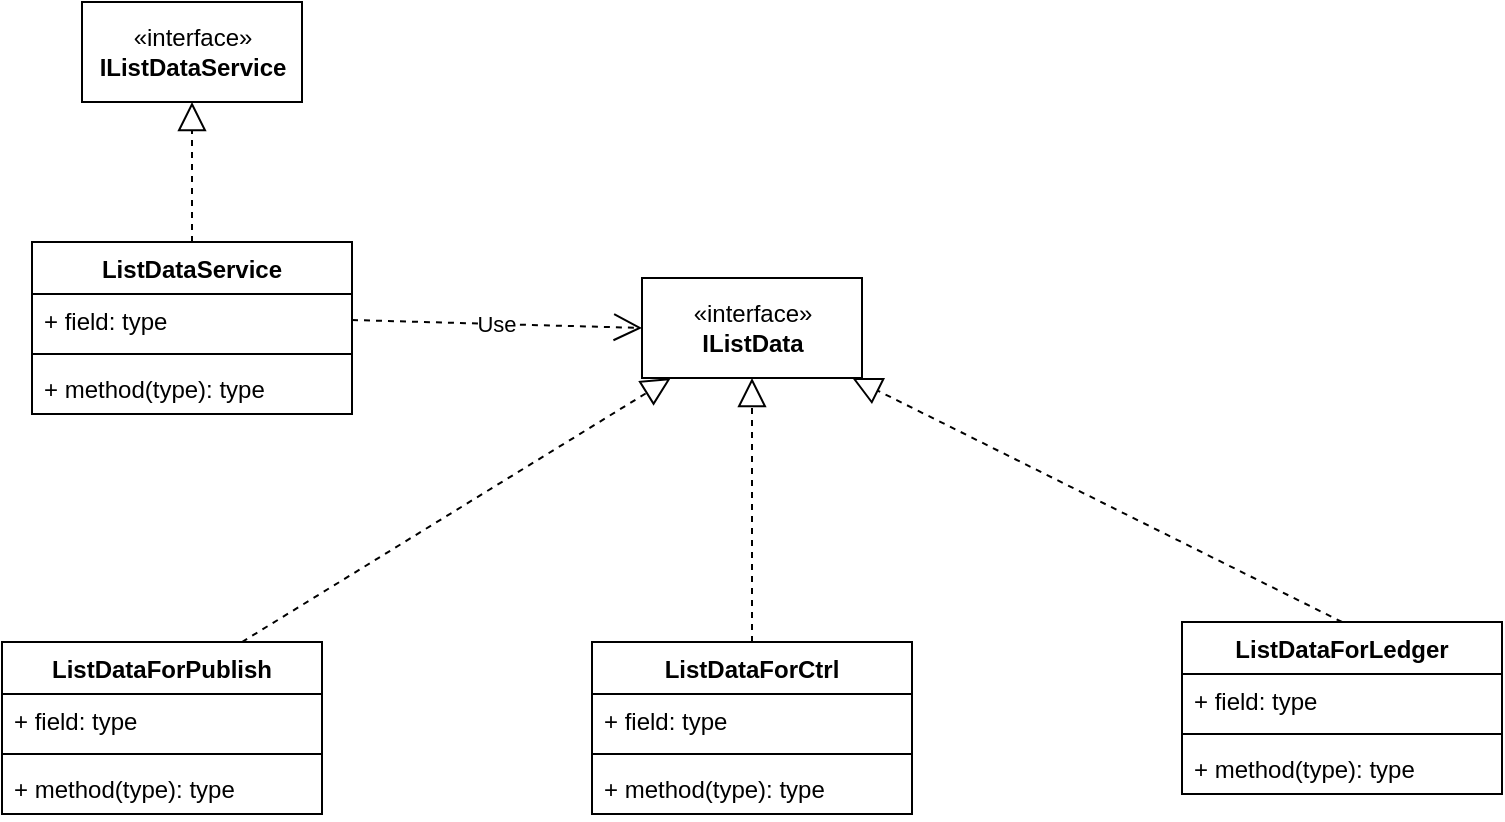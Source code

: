 <mxfile version="20.0.4" type="github">
  <diagram id="C5RBs43oDa-KdzZeNtuy" name="Page-1">
    <mxGraphModel dx="946" dy="1701" grid="1" gridSize="10" guides="1" tooltips="1" connect="1" arrows="1" fold="1" page="1" pageScale="1" pageWidth="827" pageHeight="1169" math="0" shadow="0">
      <root>
        <mxCell id="WIyWlLk6GJQsqaUBKTNV-0" />
        <mxCell id="WIyWlLk6GJQsqaUBKTNV-1" parent="WIyWlLk6GJQsqaUBKTNV-0" />
        <mxCell id="CyMWb05YYGu5Z_640Pot-0" value="«interface»&lt;br&gt;&lt;b&gt;IListData&lt;/b&gt;" style="html=1;" vertex="1" parent="WIyWlLk6GJQsqaUBKTNV-1">
          <mxGeometry x="370" y="18" width="110" height="50" as="geometry" />
        </mxCell>
        <mxCell id="CyMWb05YYGu5Z_640Pot-2" value="ListDataForPublish" style="swimlane;fontStyle=1;align=center;verticalAlign=top;childLayout=stackLayout;horizontal=1;startSize=26;horizontalStack=0;resizeParent=1;resizeParentMax=0;resizeLast=0;collapsible=1;marginBottom=0;rounded=0;glass=0;labelBackgroundColor=none;labelBorderColor=none;" vertex="1" parent="WIyWlLk6GJQsqaUBKTNV-1">
          <mxGeometry x="50" y="200" width="160" height="86" as="geometry" />
        </mxCell>
        <mxCell id="CyMWb05YYGu5Z_640Pot-3" value="+ field: type" style="text;strokeColor=none;fillColor=none;align=left;verticalAlign=top;spacingLeft=4;spacingRight=4;overflow=hidden;rotatable=0;points=[[0,0.5],[1,0.5]];portConstraint=eastwest;rounded=0;glass=0;labelBackgroundColor=none;labelBorderColor=none;" vertex="1" parent="CyMWb05YYGu5Z_640Pot-2">
          <mxGeometry y="26" width="160" height="26" as="geometry" />
        </mxCell>
        <mxCell id="CyMWb05YYGu5Z_640Pot-4" value="" style="line;strokeWidth=1;fillColor=none;align=left;verticalAlign=middle;spacingTop=-1;spacingLeft=3;spacingRight=3;rotatable=0;labelPosition=right;points=[];portConstraint=eastwest;rounded=0;glass=0;labelBackgroundColor=none;labelBorderColor=none;" vertex="1" parent="CyMWb05YYGu5Z_640Pot-2">
          <mxGeometry y="52" width="160" height="8" as="geometry" />
        </mxCell>
        <mxCell id="CyMWb05YYGu5Z_640Pot-5" value="+ method(type): type" style="text;strokeColor=none;fillColor=none;align=left;verticalAlign=top;spacingLeft=4;spacingRight=4;overflow=hidden;rotatable=0;points=[[0,0.5],[1,0.5]];portConstraint=eastwest;rounded=0;glass=0;labelBackgroundColor=none;labelBorderColor=none;" vertex="1" parent="CyMWb05YYGu5Z_640Pot-2">
          <mxGeometry y="60" width="160" height="26" as="geometry" />
        </mxCell>
        <mxCell id="CyMWb05YYGu5Z_640Pot-6" value="ListDataForCtrl" style="swimlane;fontStyle=1;align=center;verticalAlign=top;childLayout=stackLayout;horizontal=1;startSize=26;horizontalStack=0;resizeParent=1;resizeParentMax=0;resizeLast=0;collapsible=1;marginBottom=0;rounded=0;glass=0;labelBackgroundColor=none;labelBorderColor=none;" vertex="1" parent="WIyWlLk6GJQsqaUBKTNV-1">
          <mxGeometry x="345" y="200" width="160" height="86" as="geometry" />
        </mxCell>
        <mxCell id="CyMWb05YYGu5Z_640Pot-7" value="+ field: type" style="text;strokeColor=none;fillColor=none;align=left;verticalAlign=top;spacingLeft=4;spacingRight=4;overflow=hidden;rotatable=0;points=[[0,0.5],[1,0.5]];portConstraint=eastwest;rounded=0;glass=0;labelBackgroundColor=none;labelBorderColor=none;" vertex="1" parent="CyMWb05YYGu5Z_640Pot-6">
          <mxGeometry y="26" width="160" height="26" as="geometry" />
        </mxCell>
        <mxCell id="CyMWb05YYGu5Z_640Pot-8" value="" style="line;strokeWidth=1;fillColor=none;align=left;verticalAlign=middle;spacingTop=-1;spacingLeft=3;spacingRight=3;rotatable=0;labelPosition=right;points=[];portConstraint=eastwest;rounded=0;glass=0;labelBackgroundColor=none;labelBorderColor=none;" vertex="1" parent="CyMWb05YYGu5Z_640Pot-6">
          <mxGeometry y="52" width="160" height="8" as="geometry" />
        </mxCell>
        <mxCell id="CyMWb05YYGu5Z_640Pot-9" value="+ method(type): type" style="text;strokeColor=none;fillColor=none;align=left;verticalAlign=top;spacingLeft=4;spacingRight=4;overflow=hidden;rotatable=0;points=[[0,0.5],[1,0.5]];portConstraint=eastwest;rounded=0;glass=0;labelBackgroundColor=none;labelBorderColor=none;" vertex="1" parent="CyMWb05YYGu5Z_640Pot-6">
          <mxGeometry y="60" width="160" height="26" as="geometry" />
        </mxCell>
        <mxCell id="CyMWb05YYGu5Z_640Pot-10" value="ListDataForLedger" style="swimlane;fontStyle=1;align=center;verticalAlign=top;childLayout=stackLayout;horizontal=1;startSize=26;horizontalStack=0;resizeParent=1;resizeParentMax=0;resizeLast=0;collapsible=1;marginBottom=0;rounded=0;glass=0;labelBackgroundColor=none;labelBorderColor=none;" vertex="1" parent="WIyWlLk6GJQsqaUBKTNV-1">
          <mxGeometry x="640" y="190" width="160" height="86" as="geometry" />
        </mxCell>
        <mxCell id="CyMWb05YYGu5Z_640Pot-11" value="+ field: type" style="text;strokeColor=none;fillColor=none;align=left;verticalAlign=top;spacingLeft=4;spacingRight=4;overflow=hidden;rotatable=0;points=[[0,0.5],[1,0.5]];portConstraint=eastwest;rounded=0;glass=0;labelBackgroundColor=none;labelBorderColor=none;" vertex="1" parent="CyMWb05YYGu5Z_640Pot-10">
          <mxGeometry y="26" width="160" height="26" as="geometry" />
        </mxCell>
        <mxCell id="CyMWb05YYGu5Z_640Pot-12" value="" style="line;strokeWidth=1;fillColor=none;align=left;verticalAlign=middle;spacingTop=-1;spacingLeft=3;spacingRight=3;rotatable=0;labelPosition=right;points=[];portConstraint=eastwest;rounded=0;glass=0;labelBackgroundColor=none;labelBorderColor=none;" vertex="1" parent="CyMWb05YYGu5Z_640Pot-10">
          <mxGeometry y="52" width="160" height="8" as="geometry" />
        </mxCell>
        <mxCell id="CyMWb05YYGu5Z_640Pot-13" value="+ method(type): type" style="text;strokeColor=none;fillColor=none;align=left;verticalAlign=top;spacingLeft=4;spacingRight=4;overflow=hidden;rotatable=0;points=[[0,0.5],[1,0.5]];portConstraint=eastwest;rounded=0;glass=0;labelBackgroundColor=none;labelBorderColor=none;" vertex="1" parent="CyMWb05YYGu5Z_640Pot-10">
          <mxGeometry y="60" width="160" height="26" as="geometry" />
        </mxCell>
        <mxCell id="CyMWb05YYGu5Z_640Pot-18" value="" style="endArrow=block;dashed=1;endFill=0;endSize=12;html=1;rounded=0;exitX=0.75;exitY=0;exitDx=0;exitDy=0;" edge="1" parent="WIyWlLk6GJQsqaUBKTNV-1" source="CyMWb05YYGu5Z_640Pot-2" target="CyMWb05YYGu5Z_640Pot-0">
          <mxGeometry width="160" relative="1" as="geometry">
            <mxPoint x="280" y="320" as="sourcePoint" />
            <mxPoint x="440" y="320" as="targetPoint" />
          </mxGeometry>
        </mxCell>
        <mxCell id="CyMWb05YYGu5Z_640Pot-19" value="" style="endArrow=block;dashed=1;endFill=0;endSize=12;html=1;rounded=0;exitX=0.5;exitY=0;exitDx=0;exitDy=0;" edge="1" parent="WIyWlLk6GJQsqaUBKTNV-1" source="CyMWb05YYGu5Z_640Pot-6" target="CyMWb05YYGu5Z_640Pot-0">
          <mxGeometry width="160" relative="1" as="geometry">
            <mxPoint x="370" y="290" as="sourcePoint" />
            <mxPoint x="530" y="290" as="targetPoint" />
          </mxGeometry>
        </mxCell>
        <mxCell id="CyMWb05YYGu5Z_640Pot-20" value="" style="endArrow=block;dashed=1;endFill=0;endSize=12;html=1;rounded=0;exitX=0.5;exitY=0;exitDx=0;exitDy=0;" edge="1" parent="WIyWlLk6GJQsqaUBKTNV-1" source="CyMWb05YYGu5Z_640Pot-10" target="CyMWb05YYGu5Z_640Pot-0">
          <mxGeometry width="160" relative="1" as="geometry">
            <mxPoint x="730" y="40" as="sourcePoint" />
            <mxPoint x="890" y="40" as="targetPoint" />
          </mxGeometry>
        </mxCell>
        <mxCell id="CyMWb05YYGu5Z_640Pot-21" value="«interface»&lt;br&gt;&lt;b&gt;IListDataService&lt;/b&gt;" style="html=1;rounded=0;glass=0;labelBackgroundColor=none;labelBorderColor=none;" vertex="1" parent="WIyWlLk6GJQsqaUBKTNV-1">
          <mxGeometry x="90" y="-120" width="110" height="50" as="geometry" />
        </mxCell>
        <mxCell id="CyMWb05YYGu5Z_640Pot-22" value="ListDataService" style="swimlane;fontStyle=1;align=center;verticalAlign=top;childLayout=stackLayout;horizontal=1;startSize=26;horizontalStack=0;resizeParent=1;resizeParentMax=0;resizeLast=0;collapsible=1;marginBottom=0;rounded=0;glass=0;labelBackgroundColor=none;labelBorderColor=none;" vertex="1" parent="WIyWlLk6GJQsqaUBKTNV-1">
          <mxGeometry x="65" width="160" height="86" as="geometry" />
        </mxCell>
        <mxCell id="CyMWb05YYGu5Z_640Pot-23" value="+ field: type" style="text;strokeColor=none;fillColor=none;align=left;verticalAlign=top;spacingLeft=4;spacingRight=4;overflow=hidden;rotatable=0;points=[[0,0.5],[1,0.5]];portConstraint=eastwest;rounded=0;glass=0;labelBackgroundColor=none;labelBorderColor=none;" vertex="1" parent="CyMWb05YYGu5Z_640Pot-22">
          <mxGeometry y="26" width="160" height="26" as="geometry" />
        </mxCell>
        <mxCell id="CyMWb05YYGu5Z_640Pot-24" value="" style="line;strokeWidth=1;fillColor=none;align=left;verticalAlign=middle;spacingTop=-1;spacingLeft=3;spacingRight=3;rotatable=0;labelPosition=right;points=[];portConstraint=eastwest;rounded=0;glass=0;labelBackgroundColor=none;labelBorderColor=none;" vertex="1" parent="CyMWb05YYGu5Z_640Pot-22">
          <mxGeometry y="52" width="160" height="8" as="geometry" />
        </mxCell>
        <mxCell id="CyMWb05YYGu5Z_640Pot-25" value="+ method(type): type" style="text;strokeColor=none;fillColor=none;align=left;verticalAlign=top;spacingLeft=4;spacingRight=4;overflow=hidden;rotatable=0;points=[[0,0.5],[1,0.5]];portConstraint=eastwest;rounded=0;glass=0;labelBackgroundColor=none;labelBorderColor=none;" vertex="1" parent="CyMWb05YYGu5Z_640Pot-22">
          <mxGeometry y="60" width="160" height="26" as="geometry" />
        </mxCell>
        <mxCell id="CyMWb05YYGu5Z_640Pot-26" value="" style="endArrow=block;dashed=1;endFill=0;endSize=12;html=1;rounded=0;exitX=0.5;exitY=0;exitDx=0;exitDy=0;" edge="1" parent="WIyWlLk6GJQsqaUBKTNV-1" source="CyMWb05YYGu5Z_640Pot-22" target="CyMWb05YYGu5Z_640Pot-21">
          <mxGeometry width="160" relative="1" as="geometry">
            <mxPoint x="330" y="-80" as="sourcePoint" />
            <mxPoint x="490" y="-80" as="targetPoint" />
          </mxGeometry>
        </mxCell>
        <mxCell id="CyMWb05YYGu5Z_640Pot-27" value="Use" style="endArrow=open;endSize=12;dashed=1;html=1;rounded=0;exitX=1;exitY=0.5;exitDx=0;exitDy=0;entryX=0;entryY=0.5;entryDx=0;entryDy=0;" edge="1" parent="WIyWlLk6GJQsqaUBKTNV-1" source="CyMWb05YYGu5Z_640Pot-23" target="CyMWb05YYGu5Z_640Pot-0">
          <mxGeometry width="160" relative="1" as="geometry">
            <mxPoint x="210" y="70" as="sourcePoint" />
            <mxPoint x="370" y="70" as="targetPoint" />
          </mxGeometry>
        </mxCell>
      </root>
    </mxGraphModel>
  </diagram>
</mxfile>
